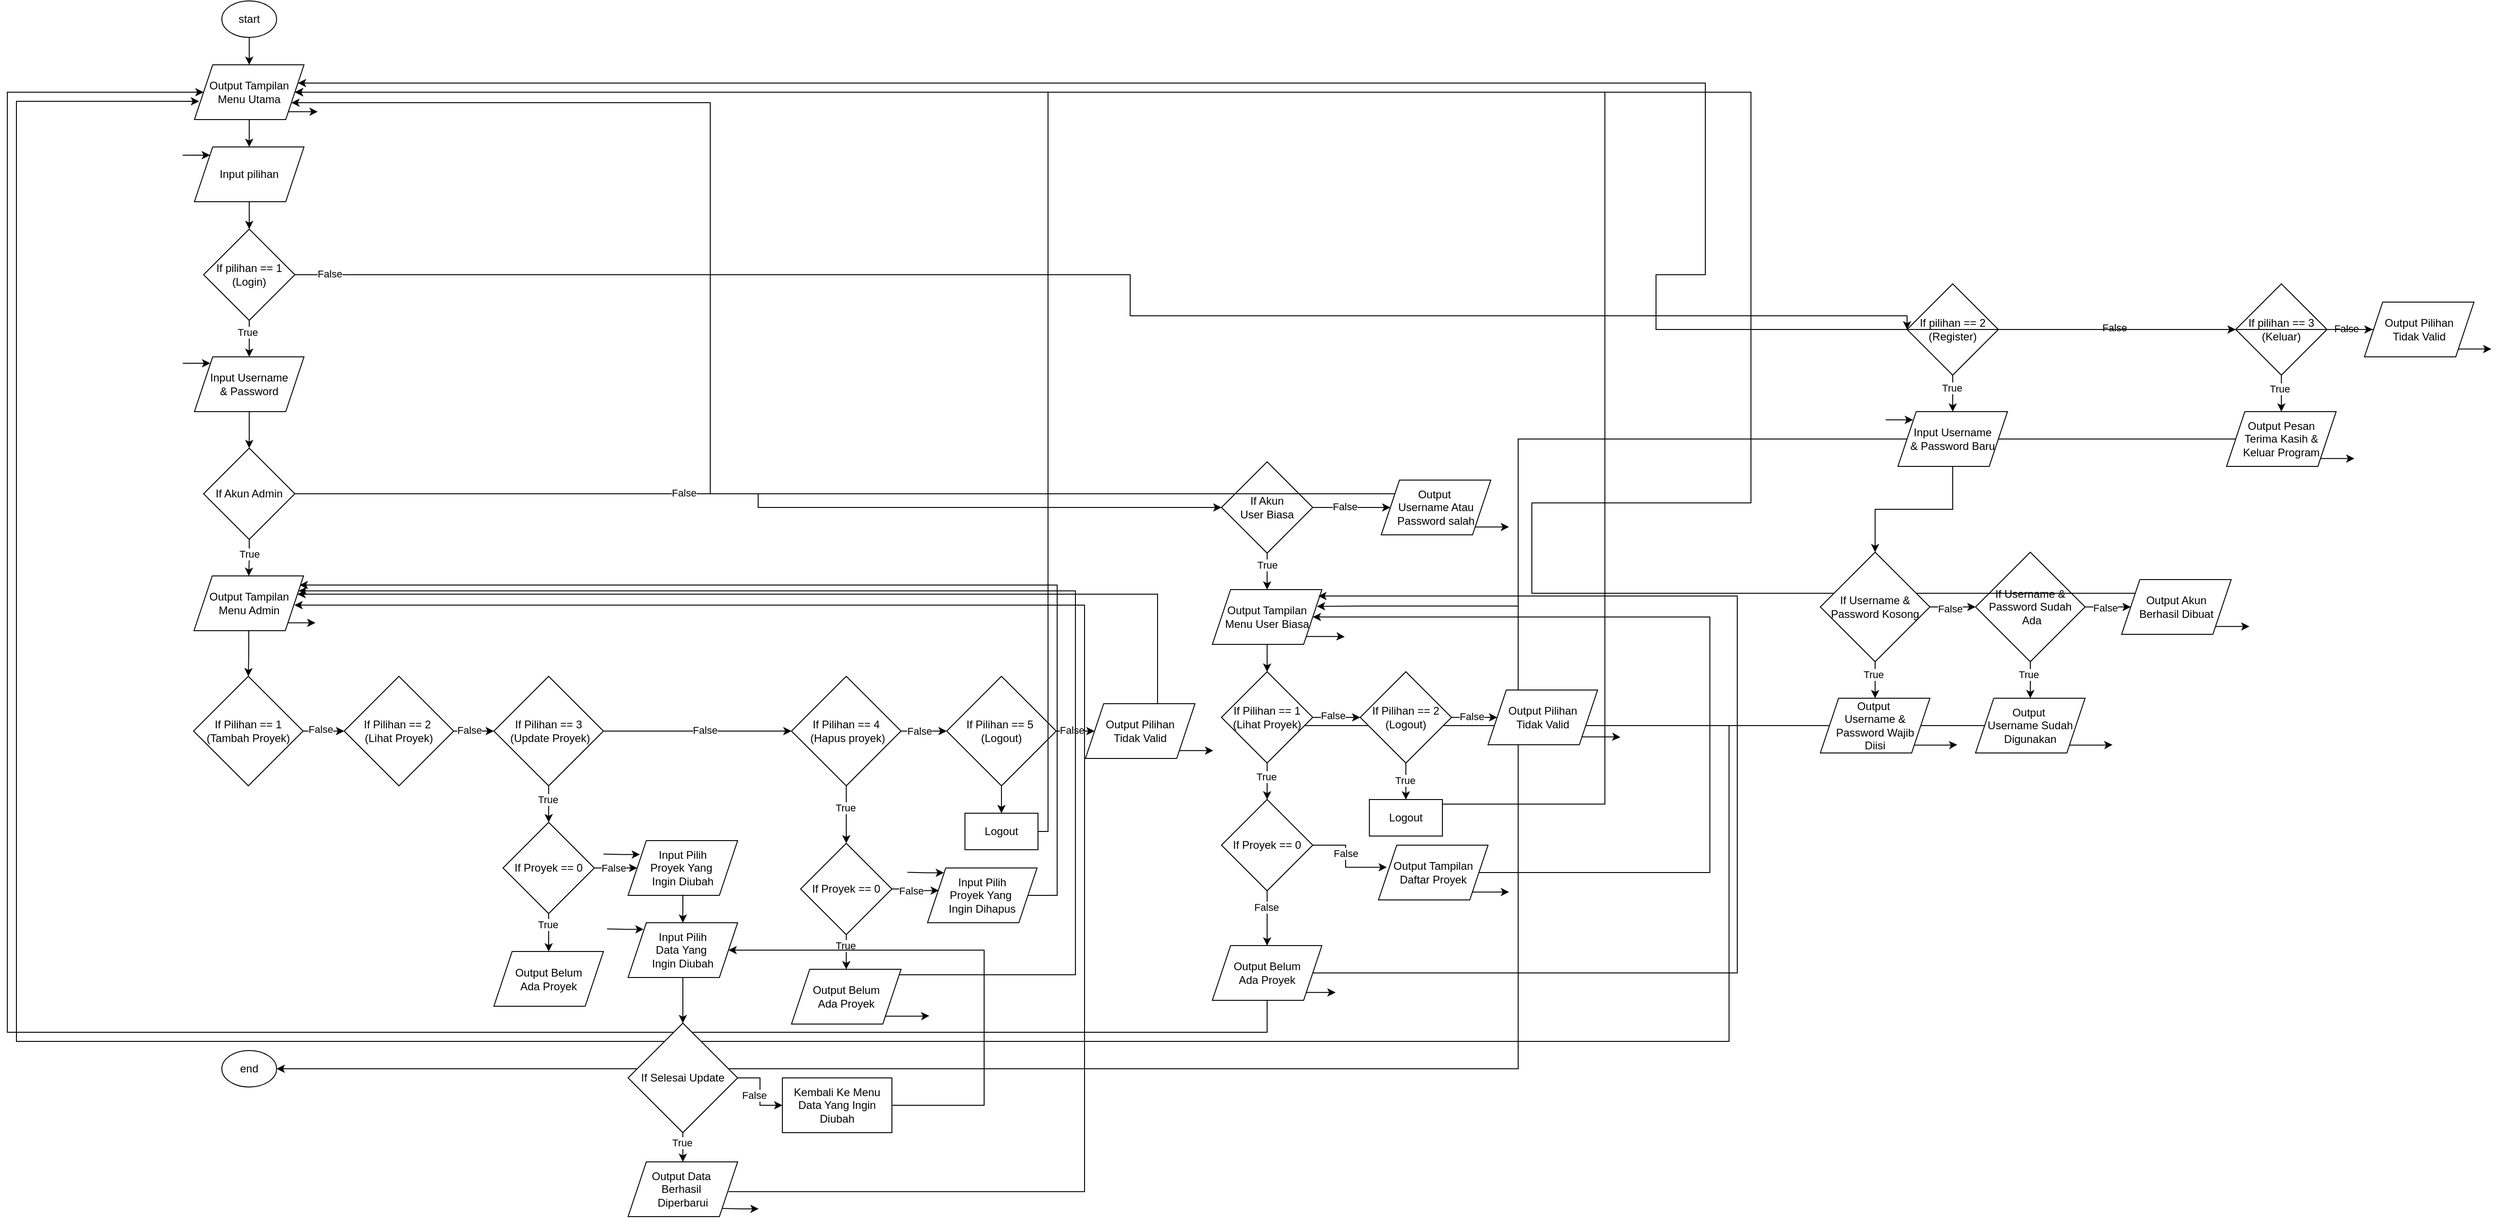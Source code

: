 <mxfile version="28.2.5">
  <diagram name="Page-1" id="V7zPdxJqgHUWOeTSfnY7">
    <mxGraphModel dx="906" dy="657" grid="1" gridSize="10" guides="1" tooltips="1" connect="1" arrows="1" fold="1" page="1" pageScale="1" pageWidth="850" pageHeight="1100" background="none" math="0" shadow="0">
      <root>
        <mxCell id="0" />
        <mxCell id="1" parent="0" />
        <mxCell id="pLRfj-jjfgKi97-Mm5KQ-4" value="" style="edgeStyle=orthogonalEdgeStyle;rounded=0;orthogonalLoop=1;jettySize=auto;html=1;" parent="1" source="pLRfj-jjfgKi97-Mm5KQ-1" target="pLRfj-jjfgKi97-Mm5KQ-3" edge="1">
          <mxGeometry relative="1" as="geometry" />
        </mxCell>
        <mxCell id="pLRfj-jjfgKi97-Mm5KQ-1" value="start" style="ellipse;whiteSpace=wrap;html=1;" parent="1" vertex="1">
          <mxGeometry x="375" y="30" width="60" height="40" as="geometry" />
        </mxCell>
        <mxCell id="pLRfj-jjfgKi97-Mm5KQ-2" value="end" style="ellipse;whiteSpace=wrap;html=1;" parent="1" vertex="1">
          <mxGeometry x="375" y="1180" width="60" height="40" as="geometry" />
        </mxCell>
        <mxCell id="pLRfj-jjfgKi97-Mm5KQ-17" value="" style="edgeStyle=orthogonalEdgeStyle;rounded=0;orthogonalLoop=1;jettySize=auto;html=1;" parent="1" source="pLRfj-jjfgKi97-Mm5KQ-3" target="pLRfj-jjfgKi97-Mm5KQ-16" edge="1">
          <mxGeometry relative="1" as="geometry" />
        </mxCell>
        <mxCell id="pLRfj-jjfgKi97-Mm5KQ-31" style="edgeStyle=orthogonalEdgeStyle;rounded=0;orthogonalLoop=1;jettySize=auto;html=1;exitX=1;exitY=1;exitDx=0;exitDy=0;" parent="1" source="pLRfj-jjfgKi97-Mm5KQ-3" edge="1">
          <mxGeometry relative="1" as="geometry">
            <mxPoint x="480" y="151.421" as="targetPoint" />
          </mxGeometry>
        </mxCell>
        <mxCell id="pLRfj-jjfgKi97-Mm5KQ-3" value="Output Tampilan&lt;div&gt;Menu Utama&lt;/div&gt;" style="shape=parallelogram;perimeter=parallelogramPerimeter;whiteSpace=wrap;html=1;fixedSize=1;" parent="1" vertex="1">
          <mxGeometry x="345" y="100" width="120" height="60" as="geometry" />
        </mxCell>
        <mxCell id="pLRfj-jjfgKi97-Mm5KQ-58" value="" style="edgeStyle=orthogonalEdgeStyle;rounded=0;orthogonalLoop=1;jettySize=auto;html=1;" parent="1" source="pLRfj-jjfgKi97-Mm5KQ-5" target="pLRfj-jjfgKi97-Mm5KQ-57" edge="1">
          <mxGeometry relative="1" as="geometry" />
        </mxCell>
        <mxCell id="eZlnlWBpEUUHPujEnQw8-25" value="True" style="edgeLabel;html=1;align=center;verticalAlign=middle;resizable=0;points=[];" parent="pLRfj-jjfgKi97-Mm5KQ-58" vertex="1" connectable="0">
          <mxGeometry x="-0.343" y="-2" relative="1" as="geometry">
            <mxPoint as="offset" />
          </mxGeometry>
        </mxCell>
        <mxCell id="pLRfj-jjfgKi97-Mm5KQ-59" style="edgeStyle=orthogonalEdgeStyle;rounded=0;orthogonalLoop=1;jettySize=auto;html=1;entryX=0;entryY=0.5;entryDx=0;entryDy=0;" parent="1" source="pLRfj-jjfgKi97-Mm5KQ-5" target="pLRfj-jjfgKi97-Mm5KQ-7" edge="1">
          <mxGeometry relative="1" as="geometry">
            <Array as="points">
              <mxPoint x="1370" y="330" />
              <mxPoint x="1370" y="375" />
            </Array>
          </mxGeometry>
        </mxCell>
        <mxCell id="eZlnlWBpEUUHPujEnQw8-53" value="False" style="edgeLabel;html=1;align=center;verticalAlign=middle;resizable=0;points=[];" parent="pLRfj-jjfgKi97-Mm5KQ-59" vertex="1" connectable="0">
          <mxGeometry x="-0.958" y="-2" relative="1" as="geometry">
            <mxPoint x="-1" y="-3" as="offset" />
          </mxGeometry>
        </mxCell>
        <mxCell id="pLRfj-jjfgKi97-Mm5KQ-5" value="&lt;div&gt;&lt;span style=&quot;background-color: transparent; color: light-dark(rgb(0, 0, 0), rgb(255, 255, 255));&quot;&gt;If pilihan == 1&lt;/span&gt;&lt;/div&gt;&lt;div&gt;(Login)&lt;/div&gt;" style="rhombus;whiteSpace=wrap;html=1;" parent="1" vertex="1">
          <mxGeometry x="355" y="280" width="100" height="100" as="geometry" />
        </mxCell>
        <mxCell id="pLRfj-jjfgKi97-Mm5KQ-10" value="" style="edgeStyle=orthogonalEdgeStyle;rounded=0;orthogonalLoop=1;jettySize=auto;html=1;" parent="1" source="pLRfj-jjfgKi97-Mm5KQ-7" target="pLRfj-jjfgKi97-Mm5KQ-9" edge="1">
          <mxGeometry relative="1" as="geometry" />
        </mxCell>
        <mxCell id="pLRfj-jjfgKi97-Mm5KQ-20" value="False" style="edgeLabel;html=1;align=center;verticalAlign=middle;resizable=0;points=[];" parent="pLRfj-jjfgKi97-Mm5KQ-10" vertex="1" connectable="0">
          <mxGeometry x="0.008" y="2" relative="1" as="geometry">
            <mxPoint x="-4" as="offset" />
          </mxGeometry>
        </mxCell>
        <mxCell id="pLRfj-jjfgKi97-Mm5KQ-39" value="" style="edgeStyle=orthogonalEdgeStyle;rounded=0;orthogonalLoop=1;jettySize=auto;html=1;" parent="1" source="pLRfj-jjfgKi97-Mm5KQ-7" target="pLRfj-jjfgKi97-Mm5KQ-38" edge="1">
          <mxGeometry relative="1" as="geometry" />
        </mxCell>
        <mxCell id="pLRfj-jjfgKi97-Mm5KQ-42" value="True" style="edgeLabel;html=1;align=center;verticalAlign=middle;resizable=0;points=[];" parent="pLRfj-jjfgKi97-Mm5KQ-39" vertex="1" connectable="0">
          <mxGeometry x="-0.394" y="2" relative="1" as="geometry">
            <mxPoint x="-3" y="2" as="offset" />
          </mxGeometry>
        </mxCell>
        <mxCell id="pLRfj-jjfgKi97-Mm5KQ-7" value="&lt;div&gt;&lt;span style=&quot;background-color: transparent; color: light-dark(rgb(0, 0, 0), rgb(255, 255, 255));&quot;&gt;If pilihan == 2&lt;/span&gt;&lt;/div&gt;&lt;div&gt;(Register)&lt;/div&gt;" style="rhombus;whiteSpace=wrap;html=1;" parent="1" vertex="1">
          <mxGeometry x="2221" y="340" width="100" height="100" as="geometry" />
        </mxCell>
        <mxCell id="pLRfj-jjfgKi97-Mm5KQ-22" value="" style="edgeStyle=orthogonalEdgeStyle;rounded=0;orthogonalLoop=1;jettySize=auto;html=1;" parent="1" source="pLRfj-jjfgKi97-Mm5KQ-9" edge="1">
          <mxGeometry relative="1" as="geometry">
            <mxPoint x="2731" y="390" as="targetPoint" />
          </mxGeometry>
        </mxCell>
        <mxCell id="pLRfj-jjfgKi97-Mm5KQ-23" value="False" style="edgeLabel;html=1;align=center;verticalAlign=middle;resizable=0;points=[];" parent="pLRfj-jjfgKi97-Mm5KQ-22" vertex="1" connectable="0">
          <mxGeometry x="-0.067" y="1" relative="1" as="geometry">
            <mxPoint x="-3" as="offset" />
          </mxGeometry>
        </mxCell>
        <mxCell id="pLRfj-jjfgKi97-Mm5KQ-28" value="" style="edgeStyle=orthogonalEdgeStyle;rounded=0;orthogonalLoop=1;jettySize=auto;html=1;" parent="1" source="pLRfj-jjfgKi97-Mm5KQ-9" target="pLRfj-jjfgKi97-Mm5KQ-27" edge="1">
          <mxGeometry relative="1" as="geometry" />
        </mxCell>
        <mxCell id="pLRfj-jjfgKi97-Mm5KQ-30" value="True" style="edgeLabel;html=1;align=center;verticalAlign=middle;resizable=0;points=[];" parent="pLRfj-jjfgKi97-Mm5KQ-28" vertex="1" connectable="0">
          <mxGeometry x="-0.698" y="-3" relative="1" as="geometry">
            <mxPoint x="1" y="9" as="offset" />
          </mxGeometry>
        </mxCell>
        <mxCell id="pLRfj-jjfgKi97-Mm5KQ-9" value="&lt;div&gt;&lt;span style=&quot;background-color: transparent; color: light-dark(rgb(0, 0, 0), rgb(255, 255, 255));&quot;&gt;If pilihan == 3&lt;/span&gt;&lt;/div&gt;&lt;div&gt;(Keluar)&lt;/div&gt;" style="rhombus;whiteSpace=wrap;html=1;" parent="1" vertex="1">
          <mxGeometry x="2581" y="340" width="100" height="100" as="geometry" />
        </mxCell>
        <mxCell id="pLRfj-jjfgKi97-Mm5KQ-18" value="" style="edgeStyle=orthogonalEdgeStyle;rounded=0;orthogonalLoop=1;jettySize=auto;html=1;" parent="1" source="pLRfj-jjfgKi97-Mm5KQ-16" target="pLRfj-jjfgKi97-Mm5KQ-5" edge="1">
          <mxGeometry relative="1" as="geometry" />
        </mxCell>
        <mxCell id="pLRfj-jjfgKi97-Mm5KQ-33" style="edgeStyle=orthogonalEdgeStyle;rounded=0;orthogonalLoop=1;jettySize=auto;html=1;" parent="1" edge="1">
          <mxGeometry relative="1" as="geometry">
            <mxPoint x="362" y="198.778" as="targetPoint" />
            <mxPoint x="332" y="199" as="sourcePoint" />
          </mxGeometry>
        </mxCell>
        <mxCell id="pLRfj-jjfgKi97-Mm5KQ-16" value="Input pilihan" style="shape=parallelogram;perimeter=parallelogramPerimeter;whiteSpace=wrap;html=1;fixedSize=1;" parent="1" vertex="1">
          <mxGeometry x="345" y="190" width="120" height="60" as="geometry" />
        </mxCell>
        <mxCell id="pLRfj-jjfgKi97-Mm5KQ-32" style="edgeStyle=orthogonalEdgeStyle;rounded=0;orthogonalLoop=1;jettySize=auto;html=1;exitX=1;exitY=1;exitDx=0;exitDy=0;" parent="1" source="pLRfj-jjfgKi97-Mm5KQ-24" edge="1">
          <mxGeometry relative="1" as="geometry">
            <mxPoint x="2861" y="411.222" as="targetPoint" />
          </mxGeometry>
        </mxCell>
        <mxCell id="pLRfj-jjfgKi97-Mm5KQ-54" style="edgeStyle=orthogonalEdgeStyle;rounded=0;orthogonalLoop=1;jettySize=auto;html=1;" parent="1" source="pLRfj-jjfgKi97-Mm5KQ-24" target="pLRfj-jjfgKi97-Mm5KQ-3" edge="1">
          <mxGeometry relative="1" as="geometry">
            <Array as="points">
              <mxPoint x="1946" y="330" />
              <mxPoint x="2000" y="330" />
              <mxPoint x="2000" y="120" />
            </Array>
          </mxGeometry>
        </mxCell>
        <mxCell id="pLRfj-jjfgKi97-Mm5KQ-24" value="Output Pilihan&lt;div&gt;Tidak Valid&lt;/div&gt;" style="shape=parallelogram;perimeter=parallelogramPerimeter;whiteSpace=wrap;html=1;fixedSize=1;" parent="1" vertex="1">
          <mxGeometry x="2722" y="360" width="120" height="60" as="geometry" />
        </mxCell>
        <mxCell id="pLRfj-jjfgKi97-Mm5KQ-29" style="edgeStyle=orthogonalEdgeStyle;rounded=0;orthogonalLoop=1;jettySize=auto;html=1;entryX=1;entryY=0.5;entryDx=0;entryDy=0;" parent="1" source="pLRfj-jjfgKi97-Mm5KQ-27" target="pLRfj-jjfgKi97-Mm5KQ-2" edge="1">
          <mxGeometry relative="1" as="geometry">
            <Array as="points">
              <mxPoint x="1795" y="1200" />
            </Array>
          </mxGeometry>
        </mxCell>
        <mxCell id="pLRfj-jjfgKi97-Mm5KQ-34" style="edgeStyle=orthogonalEdgeStyle;rounded=0;orthogonalLoop=1;jettySize=auto;html=1;exitX=1;exitY=1;exitDx=0;exitDy=0;" parent="1" source="pLRfj-jjfgKi97-Mm5KQ-27" edge="1">
          <mxGeometry relative="1" as="geometry">
            <mxPoint x="2711" y="531.222" as="targetPoint" />
          </mxGeometry>
        </mxCell>
        <mxCell id="pLRfj-jjfgKi97-Mm5KQ-27" value="Output Pesan&lt;div&gt;&lt;span style=&quot;background-color: transparent; color: light-dark(rgb(0, 0, 0), rgb(255, 255, 255));&quot;&gt;Terima Kasih &amp;amp;&lt;/span&gt;&lt;div&gt;Keluar Program&lt;/div&gt;&lt;/div&gt;" style="shape=parallelogram;perimeter=parallelogramPerimeter;whiteSpace=wrap;html=1;fixedSize=1;" parent="1" vertex="1">
          <mxGeometry x="2571" y="480" width="120" height="60" as="geometry" />
        </mxCell>
        <mxCell id="pLRfj-jjfgKi97-Mm5KQ-37" style="edgeStyle=orthogonalEdgeStyle;rounded=0;orthogonalLoop=1;jettySize=auto;html=1;" parent="1" edge="1">
          <mxGeometry relative="1" as="geometry">
            <mxPoint x="2227.5" y="488.778" as="targetPoint" />
            <mxPoint x="2197.5" y="489" as="sourcePoint" />
          </mxGeometry>
        </mxCell>
        <mxCell id="eZlnlWBpEUUHPujEnQw8-6" value="" style="edgeStyle=orthogonalEdgeStyle;rounded=0;orthogonalLoop=1;jettySize=auto;html=1;" parent="1" source="pLRfj-jjfgKi97-Mm5KQ-38" target="eZlnlWBpEUUHPujEnQw8-5" edge="1">
          <mxGeometry relative="1" as="geometry" />
        </mxCell>
        <mxCell id="pLRfj-jjfgKi97-Mm5KQ-38" value="Input Username&lt;div&gt;&amp;amp; Password Baru&lt;/div&gt;" style="shape=parallelogram;perimeter=parallelogramPerimeter;whiteSpace=wrap;html=1;fixedSize=1;" parent="1" vertex="1">
          <mxGeometry x="2211" y="480" width="120" height="60" as="geometry" />
        </mxCell>
        <mxCell id="pLRfj-jjfgKi97-Mm5KQ-46" value="" style="edgeStyle=orthogonalEdgeStyle;rounded=0;orthogonalLoop=1;jettySize=auto;html=1;" parent="1" source="pLRfj-jjfgKi97-Mm5KQ-40" target="pLRfj-jjfgKi97-Mm5KQ-45" edge="1">
          <mxGeometry relative="1" as="geometry" />
        </mxCell>
        <mxCell id="pLRfj-jjfgKi97-Mm5KQ-47" value="True" style="edgeLabel;html=1;align=center;verticalAlign=middle;resizable=0;points=[];" parent="pLRfj-jjfgKi97-Mm5KQ-46" vertex="1" connectable="0">
          <mxGeometry x="-0.312" y="-2" relative="1" as="geometry">
            <mxPoint as="offset" />
          </mxGeometry>
        </mxCell>
        <mxCell id="pLRfj-jjfgKi97-Mm5KQ-52" value="" style="edgeStyle=orthogonalEdgeStyle;rounded=0;orthogonalLoop=1;jettySize=auto;html=1;" parent="1" source="pLRfj-jjfgKi97-Mm5KQ-40" target="pLRfj-jjfgKi97-Mm5KQ-51" edge="1">
          <mxGeometry relative="1" as="geometry" />
        </mxCell>
        <mxCell id="pLRfj-jjfgKi97-Mm5KQ-53" value="False" style="edgeLabel;html=1;align=center;verticalAlign=middle;resizable=0;points=[];" parent="pLRfj-jjfgKi97-Mm5KQ-52" vertex="1" connectable="0">
          <mxGeometry x="0.15" y="-1" relative="1" as="geometry">
            <mxPoint x="-7" as="offset" />
          </mxGeometry>
        </mxCell>
        <mxCell id="pLRfj-jjfgKi97-Mm5KQ-40" value="If Username &amp;amp;&lt;div&gt;Password Sudah&lt;/div&gt;&lt;div&gt;&amp;nbsp;Ada&lt;/div&gt;" style="rhombus;whiteSpace=wrap;html=1;" parent="1" vertex="1">
          <mxGeometry x="2296" y="634" width="120" height="120" as="geometry" />
        </mxCell>
        <mxCell id="pLRfj-jjfgKi97-Mm5KQ-44" style="edgeStyle=orthogonalEdgeStyle;rounded=0;orthogonalLoop=1;jettySize=auto;html=1;exitX=1;exitY=1;exitDx=0;exitDy=0;" parent="1" source="pLRfj-jjfgKi97-Mm5KQ-45" edge="1">
          <mxGeometry relative="1" as="geometry">
            <mxPoint x="2446" y="845" as="targetPoint" />
          </mxGeometry>
        </mxCell>
        <mxCell id="pLRfj-jjfgKi97-Mm5KQ-48" style="edgeStyle=orthogonalEdgeStyle;rounded=0;orthogonalLoop=1;jettySize=auto;html=1;entryX=0;entryY=0.5;entryDx=0;entryDy=0;" parent="1" source="pLRfj-jjfgKi97-Mm5KQ-45" target="pLRfj-jjfgKi97-Mm5KQ-3" edge="1">
          <mxGeometry relative="1" as="geometry">
            <Array as="points">
              <mxPoint x="1520" y="1160" />
              <mxPoint x="140" y="1160" />
              <mxPoint x="140" y="130" />
            </Array>
          </mxGeometry>
        </mxCell>
        <mxCell id="pLRfj-jjfgKi97-Mm5KQ-45" value="Output&amp;nbsp;&lt;div&gt;&lt;span style=&quot;background-color: transparent; color: light-dark(rgb(0, 0, 0), rgb(255, 255, 255));&quot;&gt;Username Sudah&lt;/span&gt;&lt;div&gt;Digunakan&lt;/div&gt;&lt;/div&gt;" style="shape=parallelogram;perimeter=parallelogramPerimeter;whiteSpace=wrap;html=1;fixedSize=1;" parent="1" vertex="1">
          <mxGeometry x="2296" y="793.999" width="120" height="60" as="geometry" />
        </mxCell>
        <mxCell id="pLRfj-jjfgKi97-Mm5KQ-50" style="edgeStyle=orthogonalEdgeStyle;rounded=0;orthogonalLoop=1;jettySize=auto;html=1;exitX=1;exitY=1;exitDx=0;exitDy=0;" parent="1" source="pLRfj-jjfgKi97-Mm5KQ-51" edge="1">
          <mxGeometry relative="1" as="geometry">
            <mxPoint x="2596" y="715" as="targetPoint" />
          </mxGeometry>
        </mxCell>
        <mxCell id="pLRfj-jjfgKi97-Mm5KQ-55" style="edgeStyle=orthogonalEdgeStyle;rounded=0;orthogonalLoop=1;jettySize=auto;html=1;entryX=1;entryY=0.5;entryDx=0;entryDy=0;" parent="1" source="pLRfj-jjfgKi97-Mm5KQ-51" target="pLRfj-jjfgKi97-Mm5KQ-3" edge="1">
          <mxGeometry relative="1" as="geometry">
            <Array as="points">
              <mxPoint x="1810" y="679" />
              <mxPoint x="1810" y="580" />
              <mxPoint x="2050" y="580" />
              <mxPoint x="2050" y="130" />
            </Array>
          </mxGeometry>
        </mxCell>
        <mxCell id="pLRfj-jjfgKi97-Mm5KQ-51" value="Output Akun&lt;div&gt;Berhasil Dibuat&lt;/div&gt;" style="shape=parallelogram;perimeter=parallelogramPerimeter;whiteSpace=wrap;html=1;fixedSize=1;" parent="1" vertex="1">
          <mxGeometry x="2456" y="663.999" width="120" height="60" as="geometry" />
        </mxCell>
        <mxCell id="pLRfj-jjfgKi97-Mm5KQ-56" style="edgeStyle=orthogonalEdgeStyle;rounded=0;orthogonalLoop=1;jettySize=auto;html=1;" parent="1" edge="1">
          <mxGeometry relative="1" as="geometry">
            <mxPoint x="362.25" y="426.778" as="targetPoint" />
            <mxPoint x="332.25" y="427" as="sourcePoint" />
          </mxGeometry>
        </mxCell>
        <mxCell id="pLRfj-jjfgKi97-Mm5KQ-62" value="" style="edgeStyle=orthogonalEdgeStyle;rounded=0;orthogonalLoop=1;jettySize=auto;html=1;" parent="1" source="pLRfj-jjfgKi97-Mm5KQ-57" target="pLRfj-jjfgKi97-Mm5KQ-61" edge="1">
          <mxGeometry relative="1" as="geometry" />
        </mxCell>
        <mxCell id="pLRfj-jjfgKi97-Mm5KQ-57" value="Input Username&lt;div&gt;&amp;amp; Password&lt;/div&gt;" style="shape=parallelogram;perimeter=parallelogramPerimeter;whiteSpace=wrap;html=1;fixedSize=1;" parent="1" vertex="1">
          <mxGeometry x="345" y="420" width="120" height="60" as="geometry" />
        </mxCell>
        <mxCell id="pLRfj-jjfgKi97-Mm5KQ-64" value="" style="edgeStyle=orthogonalEdgeStyle;rounded=0;orthogonalLoop=1;jettySize=auto;html=1;" parent="1" source="pLRfj-jjfgKi97-Mm5KQ-61" target="pLRfj-jjfgKi97-Mm5KQ-63" edge="1">
          <mxGeometry relative="1" as="geometry" />
        </mxCell>
        <mxCell id="eZlnlWBpEUUHPujEnQw8-26" value="False" style="edgeLabel;html=1;align=center;verticalAlign=middle;resizable=0;points=[];" parent="pLRfj-jjfgKi97-Mm5KQ-64" vertex="1" connectable="0">
          <mxGeometry x="-0.173" y="1" relative="1" as="geometry">
            <mxPoint as="offset" />
          </mxGeometry>
        </mxCell>
        <mxCell id="eZlnlWBpEUUHPujEnQw8-24" value="" style="edgeStyle=orthogonalEdgeStyle;rounded=0;orthogonalLoop=1;jettySize=auto;html=1;" parent="1" source="pLRfj-jjfgKi97-Mm5KQ-61" target="eZlnlWBpEUUHPujEnQw8-23" edge="1">
          <mxGeometry relative="1" as="geometry" />
        </mxCell>
        <mxCell id="eZlnlWBpEUUHPujEnQw8-29" value="True" style="edgeLabel;html=1;align=center;verticalAlign=middle;resizable=0;points=[];" parent="eZlnlWBpEUUHPujEnQw8-24" vertex="1" connectable="0">
          <mxGeometry x="-0.237" relative="1" as="geometry">
            <mxPoint as="offset" />
          </mxGeometry>
        </mxCell>
        <mxCell id="pLRfj-jjfgKi97-Mm5KQ-61" value="If Akun Admin" style="rhombus;whiteSpace=wrap;html=1;" parent="1" vertex="1">
          <mxGeometry x="355" y="520" width="100" height="100" as="geometry" />
        </mxCell>
        <mxCell id="pLRfj-jjfgKi97-Mm5KQ-69" value="" style="edgeStyle=orthogonalEdgeStyle;rounded=0;orthogonalLoop=1;jettySize=auto;html=1;" parent="1" source="pLRfj-jjfgKi97-Mm5KQ-63" target="pLRfj-jjfgKi97-Mm5KQ-68" edge="1">
          <mxGeometry relative="1" as="geometry" />
        </mxCell>
        <mxCell id="eZlnlWBpEUUHPujEnQw8-27" value="False" style="edgeLabel;html=1;align=center;verticalAlign=middle;resizable=0;points=[];" parent="pLRfj-jjfgKi97-Mm5KQ-69" vertex="1" connectable="0">
          <mxGeometry x="-0.179" y="1" relative="1" as="geometry">
            <mxPoint as="offset" />
          </mxGeometry>
        </mxCell>
        <mxCell id="pLRfj-jjfgKi97-Mm5KQ-73" value="" style="edgeStyle=orthogonalEdgeStyle;rounded=0;orthogonalLoop=1;jettySize=auto;html=1;" parent="1" source="pLRfj-jjfgKi97-Mm5KQ-63" target="pLRfj-jjfgKi97-Mm5KQ-72" edge="1">
          <mxGeometry relative="1" as="geometry" />
        </mxCell>
        <mxCell id="eZlnlWBpEUUHPujEnQw8-28" value="True" style="edgeLabel;html=1;align=center;verticalAlign=middle;resizable=0;points=[];" parent="pLRfj-jjfgKi97-Mm5KQ-73" vertex="1" connectable="0">
          <mxGeometry x="-0.364" relative="1" as="geometry">
            <mxPoint as="offset" />
          </mxGeometry>
        </mxCell>
        <mxCell id="pLRfj-jjfgKi97-Mm5KQ-63" value="If Akun&lt;div&gt;User Biasa&lt;/div&gt;" style="rhombus;whiteSpace=wrap;html=1;" parent="1" vertex="1">
          <mxGeometry x="1470" y="535" width="100" height="100" as="geometry" />
        </mxCell>
        <mxCell id="pLRfj-jjfgKi97-Mm5KQ-70" style="edgeStyle=orthogonalEdgeStyle;rounded=0;orthogonalLoop=1;jettySize=auto;html=1;exitX=1;exitY=1;exitDx=0;exitDy=0;" parent="1" source="pLRfj-jjfgKi97-Mm5KQ-68" edge="1">
          <mxGeometry relative="1" as="geometry">
            <mxPoint x="1785" y="606.365" as="targetPoint" />
          </mxGeometry>
        </mxCell>
        <mxCell id="pLRfj-jjfgKi97-Mm5KQ-71" style="edgeStyle=orthogonalEdgeStyle;rounded=0;orthogonalLoop=1;jettySize=auto;html=1;entryX=1;entryY=0.75;entryDx=0;entryDy=0;" parent="1" source="pLRfj-jjfgKi97-Mm5KQ-68" target="pLRfj-jjfgKi97-Mm5KQ-3" edge="1">
          <mxGeometry relative="1" as="geometry">
            <Array as="points">
              <mxPoint x="910" y="570" />
              <mxPoint x="910" y="142" />
            </Array>
          </mxGeometry>
        </mxCell>
        <mxCell id="pLRfj-jjfgKi97-Mm5KQ-68" value="Output&amp;nbsp;&lt;div&gt;&lt;span style=&quot;background-color: transparent; color: light-dark(rgb(0, 0, 0), rgb(255, 255, 255));&quot;&gt;Username Atau&lt;/span&gt;&lt;/div&gt;&lt;div&gt;&lt;span style=&quot;background-color: transparent; color: light-dark(rgb(0, 0, 0), rgb(255, 255, 255));&quot;&gt;Password salah&lt;/span&gt;&lt;/div&gt;" style="shape=parallelogram;perimeter=parallelogramPerimeter;whiteSpace=wrap;html=1;fixedSize=1;" parent="1" vertex="1">
          <mxGeometry x="1645" y="555" width="120" height="60" as="geometry" />
        </mxCell>
        <mxCell id="pLRfj-jjfgKi97-Mm5KQ-74" style="edgeStyle=orthogonalEdgeStyle;rounded=0;orthogonalLoop=1;jettySize=auto;html=1;exitX=1;exitY=1;exitDx=0;exitDy=0;" parent="1" source="pLRfj-jjfgKi97-Mm5KQ-72" edge="1">
          <mxGeometry relative="1" as="geometry">
            <mxPoint x="1605" y="726.704" as="targetPoint" />
          </mxGeometry>
        </mxCell>
        <mxCell id="pLRfj-jjfgKi97-Mm5KQ-76" value="" style="edgeStyle=orthogonalEdgeStyle;rounded=0;orthogonalLoop=1;jettySize=auto;html=1;" parent="1" source="pLRfj-jjfgKi97-Mm5KQ-72" target="pLRfj-jjfgKi97-Mm5KQ-75" edge="1">
          <mxGeometry relative="1" as="geometry" />
        </mxCell>
        <mxCell id="pLRfj-jjfgKi97-Mm5KQ-72" value="Output Tampilan&lt;div&gt;Menu User Biasa&lt;/div&gt;" style="shape=parallelogram;perimeter=parallelogramPerimeter;whiteSpace=wrap;html=1;fixedSize=1;" parent="1" vertex="1">
          <mxGeometry x="1460" y="675" width="120" height="60" as="geometry" />
        </mxCell>
        <mxCell id="pLRfj-jjfgKi97-Mm5KQ-78" value="" style="edgeStyle=orthogonalEdgeStyle;rounded=0;orthogonalLoop=1;jettySize=auto;html=1;" parent="1" source="pLRfj-jjfgKi97-Mm5KQ-75" target="pLRfj-jjfgKi97-Mm5KQ-77" edge="1">
          <mxGeometry relative="1" as="geometry" />
        </mxCell>
        <mxCell id="eZlnlWBpEUUHPujEnQw8-15" value="False" style="edgeLabel;html=1;align=center;verticalAlign=middle;resizable=0;points=[];" parent="pLRfj-jjfgKi97-Mm5KQ-78" vertex="1" connectable="0">
          <mxGeometry x="-0.371" y="2" relative="1" as="geometry">
            <mxPoint x="5" as="offset" />
          </mxGeometry>
        </mxCell>
        <mxCell id="eZlnlWBpEUUHPujEnQw8-20" value="" style="edgeStyle=orthogonalEdgeStyle;rounded=0;orthogonalLoop=1;jettySize=auto;html=1;entryX=0.5;entryY=0;entryDx=0;entryDy=0;" parent="1" source="pLRfj-jjfgKi97-Mm5KQ-75" target="eZlnlWBpEUUHPujEnQw8-31" edge="1">
          <mxGeometry relative="1" as="geometry">
            <mxPoint x="1520" y="905" as="targetPoint" />
          </mxGeometry>
        </mxCell>
        <mxCell id="eZlnlWBpEUUHPujEnQw8-30" value="True" style="edgeLabel;html=1;align=center;verticalAlign=middle;resizable=0;points=[];" parent="eZlnlWBpEUUHPujEnQw8-20" vertex="1" connectable="0">
          <mxGeometry x="-0.25" y="-1" relative="1" as="geometry">
            <mxPoint as="offset" />
          </mxGeometry>
        </mxCell>
        <mxCell id="pLRfj-jjfgKi97-Mm5KQ-75" value="If Pilihan == 1&lt;div&gt;(Lihat Proyek)&lt;/div&gt;" style="rhombus;whiteSpace=wrap;html=1;" parent="1" vertex="1">
          <mxGeometry x="1470" y="765" width="100" height="100" as="geometry" />
        </mxCell>
        <mxCell id="pLRfj-jjfgKi97-Mm5KQ-84" value="" style="edgeStyle=orthogonalEdgeStyle;rounded=0;orthogonalLoop=1;jettySize=auto;html=1;" parent="1" source="pLRfj-jjfgKi97-Mm5KQ-77" target="pLRfj-jjfgKi97-Mm5KQ-81" edge="1">
          <mxGeometry relative="1" as="geometry" />
        </mxCell>
        <mxCell id="pLRfj-jjfgKi97-Mm5KQ-85" value="False" style="edgeLabel;html=1;align=center;verticalAlign=middle;resizable=0;points=[];" parent="pLRfj-jjfgKi97-Mm5KQ-84" vertex="1" connectable="0">
          <mxGeometry x="0.133" y="1" relative="1" as="geometry">
            <mxPoint x="-7" as="offset" />
          </mxGeometry>
        </mxCell>
        <mxCell id="eZlnlWBpEUUHPujEnQw8-12" value="" style="edgeStyle=orthogonalEdgeStyle;rounded=0;orthogonalLoop=1;jettySize=auto;html=1;" parent="1" source="pLRfj-jjfgKi97-Mm5KQ-77" target="eZlnlWBpEUUHPujEnQw8-11" edge="1">
          <mxGeometry relative="1" as="geometry" />
        </mxCell>
        <mxCell id="eZlnlWBpEUUHPujEnQw8-13" value="True" style="edgeLabel;html=1;align=center;verticalAlign=middle;resizable=0;points=[];" parent="eZlnlWBpEUUHPujEnQw8-12" vertex="1" connectable="0">
          <mxGeometry x="-0.07" y="-1" relative="1" as="geometry">
            <mxPoint as="offset" />
          </mxGeometry>
        </mxCell>
        <mxCell id="pLRfj-jjfgKi97-Mm5KQ-77" value="If Pilihan == 2&lt;div&gt;(Logout)&lt;/div&gt;" style="rhombus;whiteSpace=wrap;html=1;" parent="1" vertex="1">
          <mxGeometry x="1622" y="765" width="100" height="100" as="geometry" />
        </mxCell>
        <mxCell id="pLRfj-jjfgKi97-Mm5KQ-80" style="edgeStyle=orthogonalEdgeStyle;rounded=0;orthogonalLoop=1;jettySize=auto;html=1;exitX=1;exitY=1;exitDx=0;exitDy=0;" parent="1" source="pLRfj-jjfgKi97-Mm5KQ-81" edge="1">
          <mxGeometry relative="1" as="geometry">
            <mxPoint x="1907" y="836.704" as="targetPoint" />
          </mxGeometry>
        </mxCell>
        <mxCell id="pLRfj-jjfgKi97-Mm5KQ-83" style="edgeStyle=orthogonalEdgeStyle;rounded=0;orthogonalLoop=1;jettySize=auto;html=1;entryX=1;entryY=0.25;entryDx=0;entryDy=0;" parent="1" edge="1">
          <mxGeometry relative="1" as="geometry">
            <Array as="points">
              <mxPoint x="1795" y="693" />
              <mxPoint x="1625" y="693" />
            </Array>
            <mxPoint x="1795" y="787" as="sourcePoint" />
            <mxPoint x="1574.545" y="693.364" as="targetPoint" />
          </mxGeometry>
        </mxCell>
        <mxCell id="pLRfj-jjfgKi97-Mm5KQ-81" value="Output Pilihan&lt;div&gt;Tidak Valid&lt;/div&gt;" style="shape=parallelogram;perimeter=parallelogramPerimeter;whiteSpace=wrap;html=1;fixedSize=1;" parent="1" vertex="1">
          <mxGeometry x="1762" y="785" width="120" height="60" as="geometry" />
        </mxCell>
        <mxCell id="eZlnlWBpEUUHPujEnQw8-1" value="" style="edgeStyle=orthogonalEdgeStyle;rounded=0;orthogonalLoop=1;jettySize=auto;html=1;" parent="1" source="eZlnlWBpEUUHPujEnQw8-5" edge="1">
          <mxGeometry relative="1" as="geometry">
            <mxPoint x="2186" y="794" as="targetPoint" />
          </mxGeometry>
        </mxCell>
        <mxCell id="eZlnlWBpEUUHPujEnQw8-2" value="True" style="edgeLabel;html=1;align=center;verticalAlign=middle;resizable=0;points=[];" parent="eZlnlWBpEUUHPujEnQw8-1" vertex="1" connectable="0">
          <mxGeometry x="-0.312" y="-2" relative="1" as="geometry">
            <mxPoint as="offset" />
          </mxGeometry>
        </mxCell>
        <mxCell id="eZlnlWBpEUUHPujEnQw8-3" value="" style="edgeStyle=orthogonalEdgeStyle;rounded=0;orthogonalLoop=1;jettySize=auto;html=1;" parent="1" source="eZlnlWBpEUUHPujEnQw8-5" edge="1">
          <mxGeometry relative="1" as="geometry">
            <mxPoint x="2296" y="694" as="targetPoint" />
          </mxGeometry>
        </mxCell>
        <mxCell id="eZlnlWBpEUUHPujEnQw8-4" value="False" style="edgeLabel;html=1;align=center;verticalAlign=middle;resizable=0;points=[];" parent="eZlnlWBpEUUHPujEnQw8-3" vertex="1" connectable="0">
          <mxGeometry x="0.15" y="-1" relative="1" as="geometry">
            <mxPoint x="-7" as="offset" />
          </mxGeometry>
        </mxCell>
        <mxCell id="eZlnlWBpEUUHPujEnQw8-5" value="If Username &amp;amp;&lt;div&gt;Password Kosong&lt;/div&gt;" style="rhombus;whiteSpace=wrap;html=1;" parent="1" vertex="1">
          <mxGeometry x="2126" y="634" width="120" height="120" as="geometry" />
        </mxCell>
        <mxCell id="eZlnlWBpEUUHPujEnQw8-7" style="edgeStyle=orthogonalEdgeStyle;rounded=0;orthogonalLoop=1;jettySize=auto;html=1;exitX=1;exitY=1;exitDx=0;exitDy=0;" parent="1" source="eZlnlWBpEUUHPujEnQw8-8" edge="1">
          <mxGeometry relative="1" as="geometry">
            <mxPoint x="2276" y="845.001" as="targetPoint" />
          </mxGeometry>
        </mxCell>
        <mxCell id="eZlnlWBpEUUHPujEnQw8-9" style="edgeStyle=orthogonalEdgeStyle;rounded=0;orthogonalLoop=1;jettySize=auto;html=1;entryX=0.042;entryY=0.667;entryDx=0;entryDy=0;entryPerimeter=0;" parent="1" source="eZlnlWBpEUUHPujEnQw8-8" target="pLRfj-jjfgKi97-Mm5KQ-3" edge="1">
          <mxGeometry relative="1" as="geometry">
            <mxPoint x="360" y="70" as="targetPoint" />
            <Array as="points">
              <mxPoint x="2026" y="1170" />
              <mxPoint x="150" y="1170" />
              <mxPoint x="150" y="140" />
            </Array>
          </mxGeometry>
        </mxCell>
        <mxCell id="eZlnlWBpEUUHPujEnQw8-8" value="Output&amp;nbsp;&lt;div&gt;&lt;span style=&quot;background-color: transparent; color: light-dark(rgb(0, 0, 0), rgb(255, 255, 255));&quot;&gt;Username &amp;amp;&lt;/span&gt;&lt;/div&gt;&lt;div&gt;&lt;span style=&quot;background-color: transparent; color: light-dark(rgb(0, 0, 0), rgb(255, 255, 255));&quot;&gt;Password Wajib&lt;/span&gt;&lt;/div&gt;&lt;div&gt;&lt;span style=&quot;background-color: transparent; color: light-dark(rgb(0, 0, 0), rgb(255, 255, 255));&quot;&gt;Diisi&lt;/span&gt;&lt;/div&gt;" style="shape=parallelogram;perimeter=parallelogramPerimeter;whiteSpace=wrap;html=1;fixedSize=1;" parent="1" vertex="1">
          <mxGeometry x="2126" y="794" width="120" height="60" as="geometry" />
        </mxCell>
        <mxCell id="eZlnlWBpEUUHPujEnQw8-14" style="edgeStyle=orthogonalEdgeStyle;rounded=0;orthogonalLoop=1;jettySize=auto;html=1;entryX=1;entryY=0.5;entryDx=0;entryDy=0;" parent="1" source="eZlnlWBpEUUHPujEnQw8-11" target="pLRfj-jjfgKi97-Mm5KQ-3" edge="1">
          <mxGeometry relative="1" as="geometry">
            <Array as="points">
              <mxPoint x="1890" y="910" />
              <mxPoint x="1890" y="130" />
            </Array>
          </mxGeometry>
        </mxCell>
        <mxCell id="eZlnlWBpEUUHPujEnQw8-11" value="Logout" style="whiteSpace=wrap;html=1;" parent="1" vertex="1">
          <mxGeometry x="1632" y="905" width="80" height="40" as="geometry" />
        </mxCell>
        <mxCell id="eZlnlWBpEUUHPujEnQw8-22" style="edgeStyle=orthogonalEdgeStyle;rounded=0;orthogonalLoop=1;jettySize=auto;html=1;exitX=1;exitY=1;exitDx=0;exitDy=0;" parent="1" source="eZlnlWBpEUUHPujEnQw8-23" edge="1">
          <mxGeometry relative="1" as="geometry">
            <mxPoint x="477.5" y="711.704" as="targetPoint" />
          </mxGeometry>
        </mxCell>
        <mxCell id="eZlnlWBpEUUHPujEnQw8-46" value="" style="edgeStyle=orthogonalEdgeStyle;rounded=0;orthogonalLoop=1;jettySize=auto;html=1;" parent="1" source="eZlnlWBpEUUHPujEnQw8-23" target="eZlnlWBpEUUHPujEnQw8-45" edge="1">
          <mxGeometry relative="1" as="geometry" />
        </mxCell>
        <mxCell id="eZlnlWBpEUUHPujEnQw8-23" value="Output Tampilan&lt;div&gt;Menu Admin&lt;/div&gt;" style="shape=parallelogram;perimeter=parallelogramPerimeter;whiteSpace=wrap;html=1;fixedSize=1;" parent="1" vertex="1">
          <mxGeometry x="344.5" y="660" width="120" height="60" as="geometry" />
        </mxCell>
        <mxCell id="eZlnlWBpEUUHPujEnQw8-33" value="" style="edgeStyle=orthogonalEdgeStyle;rounded=0;orthogonalLoop=1;jettySize=auto;html=1;" parent="1" source="eZlnlWBpEUUHPujEnQw8-31" target="eZlnlWBpEUUHPujEnQw8-32" edge="1">
          <mxGeometry relative="1" as="geometry" />
        </mxCell>
        <mxCell id="eZlnlWBpEUUHPujEnQw8-40" value="False" style="edgeLabel;html=1;align=center;verticalAlign=middle;resizable=0;points=[];" parent="eZlnlWBpEUUHPujEnQw8-33" vertex="1" connectable="0">
          <mxGeometry x="-0.417" y="-1" relative="1" as="geometry">
            <mxPoint as="offset" />
          </mxGeometry>
        </mxCell>
        <mxCell id="eZlnlWBpEUUHPujEnQw8-31" value="If Proyek == 0" style="rhombus;whiteSpace=wrap;html=1;" parent="1" vertex="1">
          <mxGeometry x="1470" y="905" width="100" height="100" as="geometry" />
        </mxCell>
        <mxCell id="eZlnlWBpEUUHPujEnQw8-41" style="edgeStyle=orthogonalEdgeStyle;rounded=0;orthogonalLoop=1;jettySize=auto;html=1;exitX=1;exitY=1;exitDx=0;exitDy=0;" parent="1" source="eZlnlWBpEUUHPujEnQw8-32" edge="1">
          <mxGeometry relative="1" as="geometry">
            <mxPoint x="1595" y="1116.5" as="targetPoint" />
          </mxGeometry>
        </mxCell>
        <mxCell id="eZlnlWBpEUUHPujEnQw8-32" value="Output Belum&lt;div&gt;Ada Proyek&lt;/div&gt;" style="shape=parallelogram;perimeter=parallelogramPerimeter;whiteSpace=wrap;html=1;fixedSize=1;" parent="1" vertex="1">
          <mxGeometry x="1460" y="1065" width="120" height="60" as="geometry" />
        </mxCell>
        <mxCell id="eZlnlWBpEUUHPujEnQw8-42" style="edgeStyle=orthogonalEdgeStyle;rounded=0;orthogonalLoop=1;jettySize=auto;html=1;exitX=1;exitY=1;exitDx=0;exitDy=0;" parent="1" source="eZlnlWBpEUUHPujEnQw8-37" edge="1">
          <mxGeometry relative="1" as="geometry">
            <mxPoint x="1785" y="1006.431" as="targetPoint" />
          </mxGeometry>
        </mxCell>
        <mxCell id="eZlnlWBpEUUHPujEnQw8-43" style="edgeStyle=orthogonalEdgeStyle;rounded=0;orthogonalLoop=1;jettySize=auto;html=1;entryX=1;entryY=0.5;entryDx=0;entryDy=0;" parent="1" source="eZlnlWBpEUUHPujEnQw8-37" target="pLRfj-jjfgKi97-Mm5KQ-72" edge="1">
          <mxGeometry relative="1" as="geometry">
            <Array as="points">
              <mxPoint x="2005" y="985" />
              <mxPoint x="2005" y="705" />
            </Array>
          </mxGeometry>
        </mxCell>
        <mxCell id="eZlnlWBpEUUHPujEnQw8-37" value="Output Tampilan&lt;div&gt;Daftar Proyek&lt;/div&gt;" style="shape=parallelogram;perimeter=parallelogramPerimeter;whiteSpace=wrap;html=1;fixedSize=1;" parent="1" vertex="1">
          <mxGeometry x="1642" y="955" width="120" height="60" as="geometry" />
        </mxCell>
        <mxCell id="eZlnlWBpEUUHPujEnQw8-38" style="edgeStyle=orthogonalEdgeStyle;rounded=0;orthogonalLoop=1;jettySize=auto;html=1;entryX=0.076;entryY=0.404;entryDx=0;entryDy=0;entryPerimeter=0;" parent="1" source="eZlnlWBpEUUHPujEnQw8-31" target="eZlnlWBpEUUHPujEnQw8-37" edge="1">
          <mxGeometry relative="1" as="geometry" />
        </mxCell>
        <mxCell id="eZlnlWBpEUUHPujEnQw8-39" value="False" style="edgeLabel;html=1;align=center;verticalAlign=middle;resizable=0;points=[];" parent="eZlnlWBpEUUHPujEnQw8-38" vertex="1" connectable="0">
          <mxGeometry x="-0.157" relative="1" as="geometry">
            <mxPoint as="offset" />
          </mxGeometry>
        </mxCell>
        <mxCell id="eZlnlWBpEUUHPujEnQw8-44" style="edgeStyle=orthogonalEdgeStyle;rounded=0;orthogonalLoop=1;jettySize=auto;html=1;entryX=0.967;entryY=0.117;entryDx=0;entryDy=0;entryPerimeter=0;" parent="1" source="eZlnlWBpEUUHPujEnQw8-32" target="pLRfj-jjfgKi97-Mm5KQ-72" edge="1">
          <mxGeometry relative="1" as="geometry">
            <Array as="points">
              <mxPoint x="2035" y="1095" />
              <mxPoint x="2035" y="682" />
            </Array>
          </mxGeometry>
        </mxCell>
        <mxCell id="eZlnlWBpEUUHPujEnQw8-66" value="" style="edgeStyle=orthogonalEdgeStyle;rounded=0;orthogonalLoop=1;jettySize=auto;html=1;" parent="1" source="eZlnlWBpEUUHPujEnQw8-45" target="eZlnlWBpEUUHPujEnQw8-47" edge="1">
          <mxGeometry relative="1" as="geometry" />
        </mxCell>
        <mxCell id="eZlnlWBpEUUHPujEnQw8-67" value="False" style="edgeLabel;html=1;align=center;verticalAlign=middle;resizable=0;points=[];" parent="eZlnlWBpEUUHPujEnQw8-66" vertex="1" connectable="0">
          <mxGeometry x="-0.499" y="2" relative="1" as="geometry">
            <mxPoint x="7" as="offset" />
          </mxGeometry>
        </mxCell>
        <mxCell id="eZlnlWBpEUUHPujEnQw8-45" value="If Pilihan == 1&lt;div&gt;(Tambah Proyek)&lt;/div&gt;" style="rhombus;whiteSpace=wrap;html=1;" parent="1" vertex="1">
          <mxGeometry x="344" y="770" width="120" height="120" as="geometry" />
        </mxCell>
        <mxCell id="eZlnlWBpEUUHPujEnQw8-63" value="" style="edgeStyle=orthogonalEdgeStyle;rounded=0;orthogonalLoop=1;jettySize=auto;html=1;" parent="1" source="eZlnlWBpEUUHPujEnQw8-47" target="eZlnlWBpEUUHPujEnQw8-48" edge="1">
          <mxGeometry relative="1" as="geometry" />
        </mxCell>
        <mxCell id="eZlnlWBpEUUHPujEnQw8-64" value="False" style="edgeLabel;html=1;align=center;verticalAlign=middle;resizable=0;points=[];" parent="eZlnlWBpEUUHPujEnQw8-63" vertex="1" connectable="0">
          <mxGeometry x="-0.389" y="-1" relative="1" as="geometry">
            <mxPoint x="3" y="-2" as="offset" />
          </mxGeometry>
        </mxCell>
        <mxCell id="eZlnlWBpEUUHPujEnQw8-47" value="If Pilihan == 2&amp;nbsp;&lt;div&gt;(Lihat Proyek)&lt;span style=&quot;color: rgba(0, 0, 0, 0); font-family: monospace; font-size: 0px; text-align: start; text-wrap-mode: nowrap;&quot;&gt;%3CmxGraphModel%3E%3Croot%3E%3CmxCell%20id%3D%220%22%2F%3E%3CmxCell%20id%3D%221%22%20parent%3D%220%22%2F%3E%3CmxCell%20id%3D%222%22%20value%3D%22If%20Pilihan%20%3D%3D%201%22%20style%3D%22rhombus%3BwhiteSpace%3Dwrap%3Bhtml%3D1%3B%22%20vertex%3D%221%22%20parent%3D%221%22%3E%3CmxGeometry%20x%3D%22354.5%22%20y%3D%22780%22%20width%3D%22100%22%20height%3D%22100%22%20as%3D%22geometry%22%2F%3E%3C%2FmxCell%3E%3C%2Froot%3E%3C%2FmxGraphModel%3E&lt;/span&gt;&lt;span style=&quot;color: rgba(0, 0, 0, 0); font-family: monospace; font-size: 0px; text-align: start; text-wrap-mode: nowrap;&quot;&gt;%3CmxGraphModel%3E%3Croot%3E%3CmxCell%20id%3D%220%22%2F%3E%3CmxCell%20id%3D%221%22%20parent%3D%220%22%2F%3E%3CmxCell%20id%3D%222%22%20value%3D%22If%20Pilihan%20%3D%3D%201%22%20style%3D%22rhombus%3BwhiteSpace%3Dwrap%3Bhtml%3D1%3B%22%20vertex%3D%221%22%20parent%3D%221%22%3E%3CmxGeometry%20x%3D%22354.5%22%20y%3D%22780%22%20width%3D%22100%22%20height%3D%22100%22%20as%3D%22geometry%22%2F%3E%3C%2FmxCell%3E%3C%2Froot%3E%3C%2FmxGraphModel%3E&lt;/span&gt;&lt;/div&gt;" style="rhombus;whiteSpace=wrap;html=1;" parent="1" vertex="1">
          <mxGeometry x="509" y="770" width="120" height="120" as="geometry" />
        </mxCell>
        <mxCell id="eZlnlWBpEUUHPujEnQw8-61" value="" style="edgeStyle=orthogonalEdgeStyle;rounded=0;orthogonalLoop=1;jettySize=auto;html=1;" parent="1" source="eZlnlWBpEUUHPujEnQw8-48" target="eZlnlWBpEUUHPujEnQw8-49" edge="1">
          <mxGeometry relative="1" as="geometry" />
        </mxCell>
        <mxCell id="eZlnlWBpEUUHPujEnQw8-62" value="False" style="edgeLabel;html=1;align=center;verticalAlign=middle;resizable=0;points=[];" parent="eZlnlWBpEUUHPujEnQw8-61" vertex="1" connectable="0">
          <mxGeometry x="0.16" y="-1" relative="1" as="geometry">
            <mxPoint x="-9" y="-2" as="offset" />
          </mxGeometry>
        </mxCell>
        <mxCell id="eZlnlWBpEUUHPujEnQw8-48" value="If Pilihan == 3&lt;div&gt;&amp;nbsp;(Update Proyek)&lt;span style=&quot;background-color: transparent; text-wrap-mode: nowrap; color: rgba(0, 0, 0, 0); font-family: monospace; font-size: 0px; text-align: start;&quot;&gt;%3CmxGraphModel%3E%3Croot%3E%3CmxCell%20id%3D%220%22%2F%3E%3CmxCell%20id%3D%221%22%20parent%3D%220%22%2F%3E%3CmxCell%20id%3D%222%22%20value%3D%22If%20Pilihan%20%3D%3D%202%26lt%3Bspan%20style%3D%26quot%3Bcolor%3A%20rgba(0%2C%200%2C%200%2C%200)%3B%20font-family%3A%20monospace%3B%20font-size%3A%200px%3B%20text-align%3A%20start%3B%20text-wrap-mode%3A%20nowrap%3B%26quot%3B%26gt%3B%253CmxGraphModel%253E%253Croot%253E%253CmxCell%2520id%253D%25220%2522%252F%253E%253CmxCell%2520id%253D%25221%2522%2520parent%253D%25220%2522%252F%253E%253CmxCell%2520id%253D%25222%2522%2520value%253D%2522If%2520Pilihan%2520%253D%253D%25201%2522%2520style%253D%2522rhombus%253BwhiteSpace%253Dwrap%253Bhtml%253D1%253B%2522%2520vertex%253D%25221%2522%2520parent%253D%25221%2522%253E%253CmxGeometry%2520x%253D%2522354.5%2522%2520y%253D%2522780%2522%2520width%253D%2522100%2522%2520height%253D%2522100%2522%2520as%253D%2522geometry%2522%252F%253E%253C%252FmxCell%253E%253C%252Froot%253E%253C%252FmxGraphModel%253E%26lt%3B%2Fspan%26gt%3B%26lt%3Bspan%20style%3D%26quot%3Bcolor%3A%20rgba(0%2C%200%2C%200%2C%200)%3B%20font-family%3A%20monospace%3B%20font-size%3A%200px%3B%20text-align%3A%20start%3B%20text-wrap-mode%3A%20nowrap%3B%26quot%3B%26gt%3B%253CmxGraphModel%253E%253Croot%253E%253CmxCell%2520id%253D%25220%2522%252F%253E%253CmxCell%2520id%253D%25221%2522%2520parent%253D%25220%2522%252F%253E%253CmxCell%2520id%253D%25222%2522%2520value%253D%2522If%2520Pilihan%2520%253D%253D%25201%2522%2520style%253D%2522rhombus%253BwhiteSpace%253Dwrap%253Bhtml%253D1%253B%2522%2520vertex%253D%25221%2522%2520parent%253D%25221%2522%253E%253CmxGeometry%2520x%253D%2522354.5%2522%2520y%253D%2522780%2522%2520width%253D%2522100%2522%2520height%253D%2522100%2522%2520as%253D%2522geometry%2522%252F%253E%253C%252FmxCell%253E%253C%252Froot%253E%253C%252FmxGraphModel%253E%26lt%3B%2Fspan%26gt%3B%22%20style%3D%22rhombus%3BwhiteSpace%3Dwrap%3Bhtml%3D1%3B%22%20vertex%3D%221%22%20parent%3D%221%22%3E%3CmxGeometry%20x%3D%22480%22%20y%3D%22780%22%20width%3D%22100%22%20height%3D%22100%22%20as%3D%22geometry%22%2F%3E%3C%2FmxCell%3E%3C%2Froot%3E%3C%2FmxGraphModel%3E%3CmxGraphModel%3E%3Croot%3E%3CmxCell%20id%3D%220%22%2F%3E%3CmxCell%20id%3D%221%22%20parent%3D%220%22%2F%3E%3CmxCell%20id%3D%222%22%20value%3D%22If%20Pilihan%20%3D%3D%201%22%20style%3D%22rhombus%3BwhiteSpace%3Dwrap%3Bhtml%3D1%3B%22%20vertex%3D%221%22%20parent%3D%221%22%3E%3CmxGeometry%20x%3D%22354.5%22%20y%3D%22780%22%20width%3D%22100%22%20height%3D%22100%22%20as%3D%22geometry%22%2F%3E%3C%2FmxCell%3E%3C%2Froot%3E%3C%2FmxGraphModel%3E&lt;/span&gt;&lt;span style=&quot;background-color: transparent; text-wrap-mode: nowrap; color: rgba(0, 0, 0, 0); font-family: monospace; font-size: 0px; text-align: start;&quot;&gt;%3CmxGraphModel%3E%3Croot%3E%3CmxCell%20id%3D%220%22%2F%3E%3CmxCell%20id%3D%221%22%20parent%3D%220%22%2F%3E%3CmxCell%20id%3D%222%22%20value%3D%22If%20Pilihan%20%3D%3D%201%22%20style%3D%22rhombus%3BwhiteSpace%3Dwrap%3Bhtml%3D1%3B%22%20vertex%3D%221%22%20parent%3D%221%22%3E%3CmxGeometry%20x%3D%22354.5%22%20y%3D%22780%22%20width%3D%22100%22%20height%3D%22100%22%20as%3D%22geometry%22%2F%3E%3C%2FmxCell%3E%3C%2Froot%3E%3C%2FmxGraphModel%33&lt;/span&gt;&lt;/div&gt;" style="rhombus;whiteSpace=wrap;html=1;" parent="1" vertex="1">
          <mxGeometry x="673" y="770" width="120" height="120" as="geometry" />
        </mxCell>
        <mxCell id="eZlnlWBpEUUHPujEnQw8-59" value="" style="edgeStyle=orthogonalEdgeStyle;rounded=0;orthogonalLoop=1;jettySize=auto;html=1;" parent="1" source="eZlnlWBpEUUHPujEnQw8-49" target="eZlnlWBpEUUHPujEnQw8-50" edge="1">
          <mxGeometry relative="1" as="geometry" />
        </mxCell>
        <mxCell id="eZlnlWBpEUUHPujEnQw8-60" value="False" style="edgeLabel;html=1;align=center;verticalAlign=middle;resizable=0;points=[];" parent="eZlnlWBpEUUHPujEnQw8-59" vertex="1" connectable="0">
          <mxGeometry x="-0.304" y="-1" relative="1" as="geometry">
            <mxPoint x="2" y="-1" as="offset" />
          </mxGeometry>
        </mxCell>
        <mxCell id="eZlnlWBpEUUHPujEnQw8-49" value="If Pilihan == 4&lt;div&gt;&amp;nbsp;(Hapus proyek)&lt;span style=&quot;color: rgba(0, 0, 0, 0); font-family: monospace; font-size: 0px; text-align: start; text-wrap-mode: nowrap;&quot;&gt;%3CmxGraphModel%3E%3Croot%3E%3CmxCell%20id%3D%220%22%2F%3E%3CmxCell%20id%3D%221%22%20parent%3D%220%22%2F%3E%3CmxCell%20id%3D%222%22%20value%3D%22If%20Pilihan%20%3D%3D%202%26lt%3Bspan%20style%3D%26quot%3Bcolor%3A%20rgba(0%2C%200%2C%200%2C%200)%3B%20font-family%3A%20monospace%3B%20font-size%3A%200px%3B%20text-align%3A%20start%3B%20text-wrap-mode%3A%20nowrap%3B%26quot%3B%26gt%3B%253CmxGraphModel%253E%253Croot%253E%253CmxCell%2520id%253D%25220%2522%252F%253E%253CmxCell%2520id%253D%25221%2522%2520parent%253D%25220%2522%252F%253E%253CmxCell%2520id%253D%25222%2522%2520value%253D%2522If%2520Pilihan%2520%253D%253D%25201%2522%2520style%253D%2522rhombus%253BwhiteSpace%253Dwrap%253Bhtml%253D1%253B%2522%2520vertex%253D%25221%2522%2520parent%253D%25221%2522%253E%253CmxGeometry%2520x%253D%2522354.5%2522%2520y%253D%2522780%2522%2520width%253D%2522100%2522%2520height%253D%2522100%2522%2520as%253D%2522geometry%2522%252F%253E%253C%252FmxCell%253E%253C%252Froot%253E%253C%252FmxGraphModel%253E%26lt%3B%2Fspan%26gt%3B%26lt%3Bspan%20style%3D%26quot%3Bcolor%3A%20rgba(0%2C%200%2C%200%2C%200)%3B%20font-family%3A%20monospace%3B%20font-size%3A%200px%3B%20text-align%3A%20start%3B%20text-wrap-mode%3A%20nowrap%3B%26quot%3B%26gt%3B%253CmxGraphModel%253E%253Croot%253E%253CmxCell%2520id%253D%25220%2522%252F%253E%253CmxCell%2520id%253D%25221%2522%2520parent%253D%25220%2522%252F%253E%253CmxCell%2520id%253D%25222%2522%2520value%253D%2522If%2520Pilihan%2520%253D%253D%25201%2522%2520style%253D%2522rhombus%253BwhiteSpace%253Dwrap%253Bhtml%253D1%253B%2522%2520vertex%253D%25221%2522%2520parent%253D%25221%2522%253E%253CmxGeometry%2520x%253D%2522354.5%2522%2520y%253D%2522780%2522%2520width%253D%2522100%2522%2520height%253D%2522100%2522%2520as%253D%2522geometry%2522%252F%253E%253C%252FmxCell%253E%253C%252Froot%253E%253C%252FmxGraphModel%253E%26lt%3B%2Fspan%26gt%3B%22%20style%3D%22rhombus%3BwhiteSpace%3Dwrap%3Bhtml%3D1%3B%22%20vertex%3D%221%22%20parent%3D%221%22%3E%3CmxGeometry%20x%3D%22480%22%20y%3D%22780%22%20width%3D%22100%22%20height%3D%22100%22%20as%3D%22geometry%22%2F%3E%3C%2FmxCell%3E%3C%2Froot%3E%3C%2FmxGraphModel%3E%3CmxGraphModel%3E%3Croot%3E%3CmxCell%20id%3D%220%22%2F%3E%3CmxCell%20id%3D%221%22%20parent%3D%220%22%2F%3E%3CmxCell%20id%3D%222%22%20value%3D%22If%20Pilihan%20%3D%3D%201%22%20style%3D%22rhombus%3BwhiteSpace%3Dwrap%3Bhtml%3D1%3B%22%20vertex%3D%221%22%20parent%3D%221%22%3E%3CmxGeometry%20x%3D%22354.5%22%20y%3D%22780%22%20width%3D%22100%22%20height%3D%22100%22%20as%3D%22geometry%22%2F%3E%3C%2FmxCell%3E%3C%2Froot%3E%3C%2FmxGraphModel%3E&lt;/span&gt;&lt;span style=&quot;color: rgba(0, 0, 0, 0); font-family: monospace; font-size: 0px; text-align: start; text-wrap-mode: nowrap;&quot;&gt;%3CmxGraphModel%3E%3Croot%3E%3CmxCell%20id%3D%220%22%2F%3E%3CmxCell%20id%3D%221%22%20parent%3D%220%22%2F%3E%3CmxCell%20id%3D%222%22%20value%3D%22If%20Pilihan%20%3D%3D%201%22%20style%3D%22rhombus%3BwhiteSpace%3Dwrap%3Bhtml%3D1%3B%22%20vertex%3D%221%22%20parent%3D%221%22%3E%3CmxGeometry%20x%3D%22354.5%22%20y%3D%22780%22%20width%3D%22100%22%20height%3D%22100%22%20as%3D%22geometry%22%2F%3E%3C%2FmxCell%3E%3C%2Froot%3E%3C%2FmxGraphModel%3&lt;/span&gt;&lt;/div&gt;" style="rhombus;whiteSpace=wrap;html=1;" parent="1" vertex="1">
          <mxGeometry x="999" y="770" width="120" height="120" as="geometry" />
        </mxCell>
        <mxCell id="eZlnlWBpEUUHPujEnQw8-52" value="" style="edgeStyle=orthogonalEdgeStyle;rounded=0;orthogonalLoop=1;jettySize=auto;html=1;" parent="1" source="eZlnlWBpEUUHPujEnQw8-50" target="eZlnlWBpEUUHPujEnQw8-51" edge="1">
          <mxGeometry relative="1" as="geometry" />
        </mxCell>
        <mxCell id="eZlnlWBpEUUHPujEnQw8-57" value="" style="edgeStyle=orthogonalEdgeStyle;rounded=0;orthogonalLoop=1;jettySize=auto;html=1;" parent="1" source="eZlnlWBpEUUHPujEnQw8-50" target="eZlnlWBpEUUHPujEnQw8-56" edge="1">
          <mxGeometry relative="1" as="geometry" />
        </mxCell>
        <mxCell id="eZlnlWBpEUUHPujEnQw8-69" value="False" style="edgeLabel;html=1;align=center;verticalAlign=middle;resizable=0;points=[];" parent="eZlnlWBpEUUHPujEnQw8-57" vertex="1" connectable="0">
          <mxGeometry x="0.174" y="1" relative="1" as="geometry">
            <mxPoint x="-1" as="offset" />
          </mxGeometry>
        </mxCell>
        <mxCell id="eZlnlWBpEUUHPujEnQw8-50" value="If Pilihan == 5&amp;nbsp;&lt;div&gt;(Logout)&lt;span style=&quot;color: rgba(0, 0, 0, 0); font-family: monospace; font-size: 0px; text-align: start; text-wrap-mode: nowrap;&quot;&gt;%3CmxGraphModel%3E%3Croot%3E%3CmxCell%20id%3D%220%22%2F%3E%3CmxCell%20id%3D%221%22%20parent%3D%220%22%2F%3E%3CmxCell%20id%3D%222%22%20value%3D%22If%20Pilihan%20%3D%3D%202%26lt%3Bspan%20style%3D%26quot%3Bcolor%3A%20rgba(0%2C%200%2C%200%2C%200)%3B%20font-family%3A%20monospace%3B%20font-size%3A%200px%3B%20text-align%3A%20start%3B%20text-wrap-mode%3A%20nowrap%3B%26quot%3B%26gt%3B%253CmxGraphModel%253E%253Croot%253E%253CmxCell%2520id%253D%25220%2522%252F%253E%253CmxCell%2520id%253D%25221%2522%2520parent%253D%25220%2522%252F%253E%253CmxCell%2520id%253D%25222%2522%2520value%253D%2522If%2520Pilihan%2520%253D%253D%25201%2522%2520style%253D%2522rhombus%253BwhiteSpace%253Dwrap%253Bhtml%253D1%253B%2522%2520vertex%253D%25221%2522%2520parent%253D%25221%2522%253E%253CmxGeometry%2520x%253D%2522354.5%2522%2520y%253D%2522780%2522%2520width%253D%2522100%2522%2520height%253D%2522100%2522%2520as%253D%2522geometry%2522%252F%253E%253C%252FmxCell%253E%253C%252Froot%253E%253C%252FmxGraphModel%253E%26lt%3B%2Fspan%26gt%3B%26lt%3Bspan%20style%3D%26quot%3Bcolor%3A%20rgba(0%2C%200%2C%200%2C%200)%3B%20font-family%3A%20monospace%3B%20font-size%3A%200px%3B%20text-align%3A%20start%3B%20text-wrap-mode%3A%20nowrap%3B%26quot%3B%26gt%3B%253CmxGraphModel%253E%253Croot%253E%253CmxCell%2520id%253D%25220%2522%252F%253E%253CmxCell%2520id%253D%25221%2522%2520parent%253D%25220%2522%252F%253E%253CmxCell%2520id%253D%25222%2522%2520value%253D%2522If%2520Pilihan%2520%253D%253D%25201%2522%2520style%253D%2522rhombus%253BwhiteSpace%253Dwrap%253Bhtml%253D1%253B%2522%2520vertex%253D%25221%2522%2520parent%253D%25221%2522%253E%253CmxGeometry%2520x%253D%2522354.5%2522%2520y%253D%2522780%2522%2520width%253D%2522100%2522%2520height%253D%2522100%2522%2520as%253D%2522geometry%2522%252F%253E%253C%252FmxCell%253E%253C%252Froot%253E%253C%252FmxGraphModel%253E%26lt%3B%2Fspan%26gt%3B%22%20style%3D%22rhombus%3BwhiteSpace%3Dwrap%3Bhtml%3D1%3B%22%20vertex%3D%221%22%20parent%3D%221%22%3E%3CmxGeometry%20x%3D%22480%22%20y%3D%22780%22%20width%3D%22100%22%20height%3D%22100%22%20as%3D%22geometry%22%2F%3E%3C%2FmxCell%3E%3C%2Froot%3E%3C%2FmxGraphModel%3E%3CmxGraphModel%3E%3Croot%3E%3CmxCell%20id%3D%220%22%2F%3E%3CmxCell%20id%3D%221%22%20parent%3D%220%22%2F%3E%3CmxCell%20id%3D%222%22%20value%3D%22If%20Pilihan%20%3D%3D%201%22%20style%3D%22rhombus%3BwhiteSpace%3Dwrap%3Bhtml%3D1%3B%22%20vertex%3D%221%22%20parent%3D%221%22%3E%3CmxGeometry%20x%3D%22354.5%22%20y%3D%22780%22%20width%3D%22100%22%20height%3D%22100%22%20as%3D%22geometry%22%2F%3E%3C%2FmxCell%3E%3C%2Froot%3E%3C%2FmxGraphModel%3E&lt;/span&gt;&lt;span style=&quot;color: rgba(0, 0, 0, 0); font-family: monospace; font-size: 0px; text-align: start; text-wrap-mode: nowrap;&quot;&gt;%3CmxGraphModel%3E%3Croot%3E%3CmxCell%20id%3D%220%22%2F%3E%3CmxCell%20id%3D%221%22%20parent%3D%220%22%2F%3E%3CmxCell%20id%3D%222%22%20value%3D%22If%20Pilihan%20%3D%3D%201%22%20style%3D%22rhombus%3BwhiteSpace%3Dwrap%3Bhtml%3D1%3B%22%20vertex%3D%221%22%20parent%3D%221%22%3E%3CmxGeometry%20x%3D%22354.5%22%20y%3D%22780%22%20width%3D%22100%22%20height%3D%22100%22%20as%3D%22geometry%22%2F%3E%3C%2FmxCell%3E%3C%2Froot%3E%3C%2FmxGraphModel%33&lt;/span&gt;&lt;/div&gt;" style="rhombus;whiteSpace=wrap;html=1;" parent="1" vertex="1">
          <mxGeometry x="1169" y="770" width="120" height="120" as="geometry" />
        </mxCell>
        <mxCell id="eZlnlWBpEUUHPujEnQw8-55" style="edgeStyle=orthogonalEdgeStyle;rounded=0;orthogonalLoop=1;jettySize=auto;html=1;" parent="1" source="eZlnlWBpEUUHPujEnQw8-51" target="pLRfj-jjfgKi97-Mm5KQ-3" edge="1">
          <mxGeometry relative="1" as="geometry">
            <mxPoint x="460" y="130" as="targetPoint" />
            <Array as="points">
              <mxPoint x="1280" y="940" />
              <mxPoint x="1280" y="130" />
            </Array>
          </mxGeometry>
        </mxCell>
        <mxCell id="eZlnlWBpEUUHPujEnQw8-51" value="Logout" style="whiteSpace=wrap;html=1;" parent="1" vertex="1">
          <mxGeometry x="1189" y="920" width="80" height="40" as="geometry" />
        </mxCell>
        <mxCell id="eZlnlWBpEUUHPujEnQw8-58" style="edgeStyle=orthogonalEdgeStyle;rounded=0;orthogonalLoop=1;jettySize=auto;html=1;" parent="1" source="eZlnlWBpEUUHPujEnQw8-56" target="eZlnlWBpEUUHPujEnQw8-23" edge="1">
          <mxGeometry relative="1" as="geometry">
            <Array as="points">
              <mxPoint x="1400" y="680" />
            </Array>
          </mxGeometry>
        </mxCell>
        <mxCell id="eZlnlWBpEUUHPujEnQw8-70" style="edgeStyle=orthogonalEdgeStyle;rounded=0;orthogonalLoop=1;jettySize=auto;html=1;exitX=1;exitY=1;exitDx=0;exitDy=0;" parent="1" source="eZlnlWBpEUUHPujEnQw8-56" edge="1">
          <mxGeometry relative="1" as="geometry">
            <mxPoint x="1461" y="851.526" as="targetPoint" />
          </mxGeometry>
        </mxCell>
        <mxCell id="eZlnlWBpEUUHPujEnQw8-56" value="Output Pilihan&lt;div&gt;Tidak Valid&lt;/div&gt;" style="shape=parallelogram;perimeter=parallelogramPerimeter;whiteSpace=wrap;html=1;fixedSize=1;" parent="1" vertex="1">
          <mxGeometry x="1321" y="800" width="120" height="60" as="geometry" />
        </mxCell>
        <mxCell id="eZlnlWBpEUUHPujEnQw8-72" value="" style="edgeStyle=orthogonalEdgeStyle;rounded=0;orthogonalLoop=1;jettySize=auto;html=1;entryX=0.5;entryY=0;entryDx=0;entryDy=0;exitX=0.5;exitY=1;exitDx=0;exitDy=0;" parent="1" source="eZlnlWBpEUUHPujEnQw8-49" target="eZlnlWBpEUUHPujEnQw8-76" edge="1">
          <mxGeometry relative="1" as="geometry">
            <mxPoint x="1059" y="890" as="sourcePoint" />
            <mxPoint x="1059" y="930" as="targetPoint" />
          </mxGeometry>
        </mxCell>
        <mxCell id="eZlnlWBpEUUHPujEnQw8-73" value="True" style="edgeLabel;html=1;align=center;verticalAlign=middle;resizable=0;points=[];" parent="eZlnlWBpEUUHPujEnQw8-72" vertex="1" connectable="0">
          <mxGeometry x="-0.25" y="-1" relative="1" as="geometry">
            <mxPoint as="offset" />
          </mxGeometry>
        </mxCell>
        <mxCell id="eZlnlWBpEUUHPujEnQw8-74" value="" style="edgeStyle=orthogonalEdgeStyle;rounded=0;orthogonalLoop=1;jettySize=auto;html=1;" parent="1" source="eZlnlWBpEUUHPujEnQw8-76" target="eZlnlWBpEUUHPujEnQw8-78" edge="1">
          <mxGeometry relative="1" as="geometry" />
        </mxCell>
        <mxCell id="eZlnlWBpEUUHPujEnQw8-75" value="True" style="edgeLabel;html=1;align=center;verticalAlign=middle;resizable=0;points=[];" parent="eZlnlWBpEUUHPujEnQw8-74" vertex="1" connectable="0">
          <mxGeometry x="-0.417" y="-1" relative="1" as="geometry">
            <mxPoint as="offset" />
          </mxGeometry>
        </mxCell>
        <mxCell id="eZlnlWBpEUUHPujEnQw8-76" value="If Proyek == 0" style="rhombus;whiteSpace=wrap;html=1;" parent="1" vertex="1">
          <mxGeometry x="1009" y="953" width="100" height="100" as="geometry" />
        </mxCell>
        <mxCell id="eZlnlWBpEUUHPujEnQw8-77" style="edgeStyle=orthogonalEdgeStyle;rounded=0;orthogonalLoop=1;jettySize=auto;html=1;exitX=1;exitY=1;exitDx=0;exitDy=0;" parent="1" source="eZlnlWBpEUUHPujEnQw8-78" edge="1">
          <mxGeometry relative="1" as="geometry">
            <mxPoint x="1150" y="1142" as="targetPoint" />
          </mxGeometry>
        </mxCell>
        <mxCell id="HGNeMz0hghiW0inIZO6F-44" style="edgeStyle=orthogonalEdgeStyle;rounded=0;orthogonalLoop=1;jettySize=auto;html=1;entryX=1;entryY=0.25;entryDx=0;entryDy=0;" edge="1" parent="1" source="eZlnlWBpEUUHPujEnQw8-78" target="eZlnlWBpEUUHPujEnQw8-23">
          <mxGeometry relative="1" as="geometry">
            <Array as="points">
              <mxPoint x="1310" y="1097" />
              <mxPoint x="1310" y="676" />
            </Array>
          </mxGeometry>
        </mxCell>
        <mxCell id="eZlnlWBpEUUHPujEnQw8-78" value="Output Belum&lt;div&gt;Ada Proyek&lt;/div&gt;" style="shape=parallelogram;perimeter=parallelogramPerimeter;whiteSpace=wrap;html=1;fixedSize=1;" parent="1" vertex="1">
          <mxGeometry x="999" y="1091" width="120" height="60" as="geometry" />
        </mxCell>
        <mxCell id="HGNeMz0hghiW0inIZO6F-3" style="edgeStyle=orthogonalEdgeStyle;rounded=0;orthogonalLoop=1;jettySize=auto;html=1;entryX=0.965;entryY=0.169;entryDx=0;entryDy=0;entryPerimeter=0;" edge="1" parent="1" source="eZlnlWBpEUUHPujEnQw8-80" target="eZlnlWBpEUUHPujEnQw8-23">
          <mxGeometry relative="1" as="geometry">
            <Array as="points">
              <mxPoint x="1290" y="1010" />
              <mxPoint x="1290" y="670" />
              <mxPoint x="465" y="670" />
            </Array>
          </mxGeometry>
        </mxCell>
        <mxCell id="eZlnlWBpEUUHPujEnQw8-80" value="Input Pilih&lt;div&gt;Proyek&amp;nbsp;&lt;span style=&quot;background-color: transparent; color: light-dark(rgb(0, 0, 0), rgb(255, 255, 255));&quot;&gt;Yang&amp;nbsp;&lt;/span&gt;&lt;/div&gt;&lt;div&gt;&lt;span style=&quot;background-color: transparent; color: light-dark(rgb(0, 0, 0), rgb(255, 255, 255));&quot;&gt;Ingin&amp;nbsp;&lt;/span&gt;&lt;span style=&quot;background-color: transparent; color: light-dark(rgb(0, 0, 0), rgb(255, 255, 255));&quot;&gt;Dihapus&lt;/span&gt;&lt;/div&gt;" style="shape=parallelogram;perimeter=parallelogramPerimeter;whiteSpace=wrap;html=1;fixedSize=1;" parent="1" vertex="1">
          <mxGeometry x="1148" y="980" width="120" height="60" as="geometry" />
        </mxCell>
        <mxCell id="eZlnlWBpEUUHPujEnQw8-81" style="edgeStyle=orthogonalEdgeStyle;rounded=0;orthogonalLoop=1;jettySize=auto;html=1;entryX=0.103;entryY=0.412;entryDx=0;entryDy=0;entryPerimeter=0;" parent="1" source="eZlnlWBpEUUHPujEnQw8-76" target="eZlnlWBpEUUHPujEnQw8-80" edge="1">
          <mxGeometry relative="1" as="geometry" />
        </mxCell>
        <mxCell id="eZlnlWBpEUUHPujEnQw8-82" value="False" style="edgeLabel;html=1;align=center;verticalAlign=middle;resizable=0;points=[];" parent="eZlnlWBpEUUHPujEnQw8-81" vertex="1" connectable="0">
          <mxGeometry x="-0.157" relative="1" as="geometry">
            <mxPoint as="offset" />
          </mxGeometry>
        </mxCell>
        <mxCell id="eZlnlWBpEUUHPujEnQw8-84" style="edgeStyle=orthogonalEdgeStyle;rounded=0;orthogonalLoop=1;jettySize=auto;html=1;exitX=1;exitY=1;exitDx=0;exitDy=0;" parent="1" edge="1">
          <mxGeometry relative="1" as="geometry">
            <mxPoint x="1166" y="985.211" as="targetPoint" />
            <mxPoint x="1126" y="984.78" as="sourcePoint" />
          </mxGeometry>
        </mxCell>
        <mxCell id="HGNeMz0hghiW0inIZO6F-47" value="" style="edgeStyle=orthogonalEdgeStyle;rounded=0;orthogonalLoop=1;jettySize=auto;html=1;entryX=0.5;entryY=0;entryDx=0;entryDy=0;exitX=0.5;exitY=1;exitDx=0;exitDy=0;" edge="1" parent="1" target="HGNeMz0hghiW0inIZO6F-51" source="eZlnlWBpEUUHPujEnQw8-48">
          <mxGeometry relative="1" as="geometry">
            <mxPoint x="733" y="888.5" as="sourcePoint" />
            <mxPoint x="733" y="928.5" as="targetPoint" />
          </mxGeometry>
        </mxCell>
        <mxCell id="HGNeMz0hghiW0inIZO6F-48" value="True" style="edgeLabel;html=1;align=center;verticalAlign=middle;resizable=0;points=[];" vertex="1" connectable="0" parent="HGNeMz0hghiW0inIZO6F-47">
          <mxGeometry x="-0.25" y="-1" relative="1" as="geometry">
            <mxPoint as="offset" />
          </mxGeometry>
        </mxCell>
        <mxCell id="HGNeMz0hghiW0inIZO6F-49" value="" style="edgeStyle=orthogonalEdgeStyle;rounded=0;orthogonalLoop=1;jettySize=auto;html=1;" edge="1" parent="1" source="HGNeMz0hghiW0inIZO6F-51" target="HGNeMz0hghiW0inIZO6F-52">
          <mxGeometry relative="1" as="geometry" />
        </mxCell>
        <mxCell id="HGNeMz0hghiW0inIZO6F-50" value="True" style="edgeLabel;html=1;align=center;verticalAlign=middle;resizable=0;points=[];" vertex="1" connectable="0" parent="HGNeMz0hghiW0inIZO6F-49">
          <mxGeometry x="-0.417" y="-1" relative="1" as="geometry">
            <mxPoint as="offset" />
          </mxGeometry>
        </mxCell>
        <mxCell id="HGNeMz0hghiW0inIZO6F-56" style="edgeStyle=orthogonalEdgeStyle;rounded=0;orthogonalLoop=1;jettySize=auto;html=1;" edge="1" parent="1" source="HGNeMz0hghiW0inIZO6F-51" target="HGNeMz0hghiW0inIZO6F-53">
          <mxGeometry relative="1" as="geometry" />
        </mxCell>
        <mxCell id="HGNeMz0hghiW0inIZO6F-57" value="False" style="edgeLabel;html=1;align=center;verticalAlign=middle;resizable=0;points=[];" vertex="1" connectable="0" parent="HGNeMz0hghiW0inIZO6F-56">
          <mxGeometry x="-0.007" relative="1" as="geometry">
            <mxPoint as="offset" />
          </mxGeometry>
        </mxCell>
        <mxCell id="HGNeMz0hghiW0inIZO6F-51" value="If Proyek == 0" style="rhombus;whiteSpace=wrap;html=1;" vertex="1" parent="1">
          <mxGeometry x="683" y="930" width="100" height="100" as="geometry" />
        </mxCell>
        <mxCell id="HGNeMz0hghiW0inIZO6F-52" value="Output Belum&lt;div&gt;Ada Proyek&lt;/div&gt;" style="shape=parallelogram;perimeter=parallelogramPerimeter;whiteSpace=wrap;html=1;fixedSize=1;" vertex="1" parent="1">
          <mxGeometry x="673" y="1071.5" width="120" height="60" as="geometry" />
        </mxCell>
        <mxCell id="HGNeMz0hghiW0inIZO6F-60" value="" style="edgeStyle=orthogonalEdgeStyle;rounded=0;orthogonalLoop=1;jettySize=auto;html=1;" edge="1" parent="1" source="HGNeMz0hghiW0inIZO6F-53" target="HGNeMz0hghiW0inIZO6F-58">
          <mxGeometry relative="1" as="geometry" />
        </mxCell>
        <mxCell id="HGNeMz0hghiW0inIZO6F-53" value="Input Pilih&lt;div&gt;Proyek&amp;nbsp;&lt;span style=&quot;background-color: transparent; color: light-dark(rgb(0, 0, 0), rgb(255, 255, 255));&quot;&gt;Yang&amp;nbsp;&lt;/span&gt;&lt;/div&gt;&lt;div&gt;&lt;span style=&quot;background-color: transparent; color: light-dark(rgb(0, 0, 0), rgb(255, 255, 255));&quot;&gt;Ingin&amp;nbsp;&lt;/span&gt;&lt;span style=&quot;background-color: transparent; color: light-dark(rgb(0, 0, 0), rgb(255, 255, 255));&quot;&gt;Diubah&lt;/span&gt;&lt;/div&gt;" style="shape=parallelogram;perimeter=parallelogramPerimeter;whiteSpace=wrap;html=1;fixedSize=1;" vertex="1" parent="1">
          <mxGeometry x="820" y="950" width="120" height="60" as="geometry" />
        </mxCell>
        <mxCell id="HGNeMz0hghiW0inIZO6F-55" style="edgeStyle=orthogonalEdgeStyle;rounded=0;orthogonalLoop=1;jettySize=auto;html=1;exitX=1;exitY=1;exitDx=0;exitDy=0;" edge="1" parent="1">
          <mxGeometry relative="1" as="geometry">
            <mxPoint x="833" y="965.211" as="targetPoint" />
            <mxPoint x="793" y="964.78" as="sourcePoint" />
          </mxGeometry>
        </mxCell>
        <mxCell id="HGNeMz0hghiW0inIZO6F-62" value="" style="edgeStyle=orthogonalEdgeStyle;rounded=0;orthogonalLoop=1;jettySize=auto;html=1;" edge="1" parent="1" source="HGNeMz0hghiW0inIZO6F-58" target="HGNeMz0hghiW0inIZO6F-61">
          <mxGeometry relative="1" as="geometry" />
        </mxCell>
        <mxCell id="HGNeMz0hghiW0inIZO6F-58" value="Input Pilih&lt;div&gt;Data&amp;nbsp;&lt;span style=&quot;background-color: transparent; color: light-dark(rgb(0, 0, 0), rgb(255, 255, 255));&quot;&gt;Yang&amp;nbsp;&lt;/span&gt;&lt;/div&gt;&lt;div&gt;&lt;span style=&quot;background-color: transparent; color: light-dark(rgb(0, 0, 0), rgb(255, 255, 255));&quot;&gt;Ingin&amp;nbsp;&lt;/span&gt;&lt;span style=&quot;background-color: transparent; color: light-dark(rgb(0, 0, 0), rgb(255, 255, 255));&quot;&gt;Diubah&lt;/span&gt;&lt;/div&gt;" style="shape=parallelogram;perimeter=parallelogramPerimeter;whiteSpace=wrap;html=1;fixedSize=1;" vertex="1" parent="1">
          <mxGeometry x="820" y="1040" width="120" height="60" as="geometry" />
        </mxCell>
        <mxCell id="HGNeMz0hghiW0inIZO6F-59" style="edgeStyle=orthogonalEdgeStyle;rounded=0;orthogonalLoop=1;jettySize=auto;html=1;exitX=1;exitY=1;exitDx=0;exitDy=0;" edge="1" parent="1">
          <mxGeometry relative="1" as="geometry">
            <mxPoint x="837" y="1047.211" as="targetPoint" />
            <mxPoint x="797" y="1046.78" as="sourcePoint" />
          </mxGeometry>
        </mxCell>
        <mxCell id="HGNeMz0hghiW0inIZO6F-66" value="" style="edgeStyle=orthogonalEdgeStyle;rounded=0;orthogonalLoop=1;jettySize=auto;html=1;" edge="1" parent="1" source="HGNeMz0hghiW0inIZO6F-61" target="HGNeMz0hghiW0inIZO6F-64">
          <mxGeometry relative="1" as="geometry" />
        </mxCell>
        <mxCell id="HGNeMz0hghiW0inIZO6F-68" value="True" style="edgeLabel;html=1;align=center;verticalAlign=middle;resizable=0;points=[];" vertex="1" connectable="0" parent="HGNeMz0hghiW0inIZO6F-66">
          <mxGeometry x="-0.718" y="-1" relative="1" as="geometry">
            <mxPoint y="4" as="offset" />
          </mxGeometry>
        </mxCell>
        <mxCell id="HGNeMz0hghiW0inIZO6F-70" value="" style="edgeStyle=orthogonalEdgeStyle;rounded=0;orthogonalLoop=1;jettySize=auto;html=1;" edge="1" parent="1" source="HGNeMz0hghiW0inIZO6F-61" target="HGNeMz0hghiW0inIZO6F-69">
          <mxGeometry relative="1" as="geometry" />
        </mxCell>
        <mxCell id="HGNeMz0hghiW0inIZO6F-71" value="False" style="edgeLabel;html=1;align=center;verticalAlign=middle;resizable=0;points=[];" vertex="1" connectable="0" parent="HGNeMz0hghiW0inIZO6F-70">
          <mxGeometry x="0.097" relative="1" as="geometry">
            <mxPoint x="-7" as="offset" />
          </mxGeometry>
        </mxCell>
        <mxCell id="HGNeMz0hghiW0inIZO6F-61" value="If Selesai Update" style="rhombus;whiteSpace=wrap;html=1;" vertex="1" parent="1">
          <mxGeometry x="820" y="1150" width="120" height="120" as="geometry" />
        </mxCell>
        <mxCell id="HGNeMz0hghiW0inIZO6F-67" style="edgeStyle=orthogonalEdgeStyle;rounded=0;orthogonalLoop=1;jettySize=auto;html=1;entryX=1;entryY=0.5;entryDx=0;entryDy=0;exitX=0.917;exitY=0.543;exitDx=0;exitDy=0;exitPerimeter=0;" edge="1" parent="1" source="HGNeMz0hghiW0inIZO6F-64">
          <mxGeometry relative="1" as="geometry">
            <mxPoint x="930.0" y="1322" as="sourcePoint" />
            <mxPoint x="454.5" y="692" as="targetPoint" />
            <Array as="points">
              <mxPoint x="1320" y="1335" />
              <mxPoint x="1320" y="692" />
            </Array>
          </mxGeometry>
        </mxCell>
        <mxCell id="HGNeMz0hghiW0inIZO6F-64" value="Output Data&amp;nbsp;&lt;div&gt;Berhasil&amp;nbsp;&lt;/div&gt;&lt;div&gt;Diperbarui&lt;/div&gt;" style="shape=parallelogram;perimeter=parallelogramPerimeter;whiteSpace=wrap;html=1;fixedSize=1;" vertex="1" parent="1">
          <mxGeometry x="820" y="1302" width="120" height="60" as="geometry" />
        </mxCell>
        <mxCell id="HGNeMz0hghiW0inIZO6F-65" style="edgeStyle=orthogonalEdgeStyle;rounded=0;orthogonalLoop=1;jettySize=auto;html=1;exitX=1;exitY=1;exitDx=0;exitDy=0;" edge="1" parent="1">
          <mxGeometry relative="1" as="geometry">
            <mxPoint x="963" y="1353.431" as="targetPoint" />
            <mxPoint x="923" y="1353" as="sourcePoint" />
          </mxGeometry>
        </mxCell>
        <mxCell id="HGNeMz0hghiW0inIZO6F-72" style="edgeStyle=orthogonalEdgeStyle;rounded=0;orthogonalLoop=1;jettySize=auto;html=1;" edge="1" parent="1" source="HGNeMz0hghiW0inIZO6F-69" target="HGNeMz0hghiW0inIZO6F-58">
          <mxGeometry relative="1" as="geometry">
            <Array as="points">
              <mxPoint x="1210" y="1240" />
              <mxPoint x="1210" y="1070" />
            </Array>
          </mxGeometry>
        </mxCell>
        <mxCell id="HGNeMz0hghiW0inIZO6F-69" value="Kembali Ke Menu&lt;div&gt;Data Yang Ingin Diubah&lt;/div&gt;" style="whiteSpace=wrap;html=1;" vertex="1" parent="1">
          <mxGeometry x="989" y="1210" width="120" height="60" as="geometry" />
        </mxCell>
      </root>
    </mxGraphModel>
  </diagram>
</mxfile>
